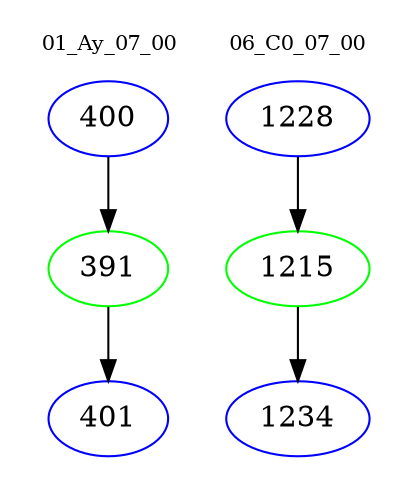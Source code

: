 digraph{
subgraph cluster_0 {
color = white
label = "01_Ay_07_00";
fontsize=10;
T0_400 [label="400", color="blue"]
T0_400 -> T0_391 [color="black"]
T0_391 [label="391", color="green"]
T0_391 -> T0_401 [color="black"]
T0_401 [label="401", color="blue"]
}
subgraph cluster_1 {
color = white
label = "06_C0_07_00";
fontsize=10;
T1_1228 [label="1228", color="blue"]
T1_1228 -> T1_1215 [color="black"]
T1_1215 [label="1215", color="green"]
T1_1215 -> T1_1234 [color="black"]
T1_1234 [label="1234", color="blue"]
}
}
